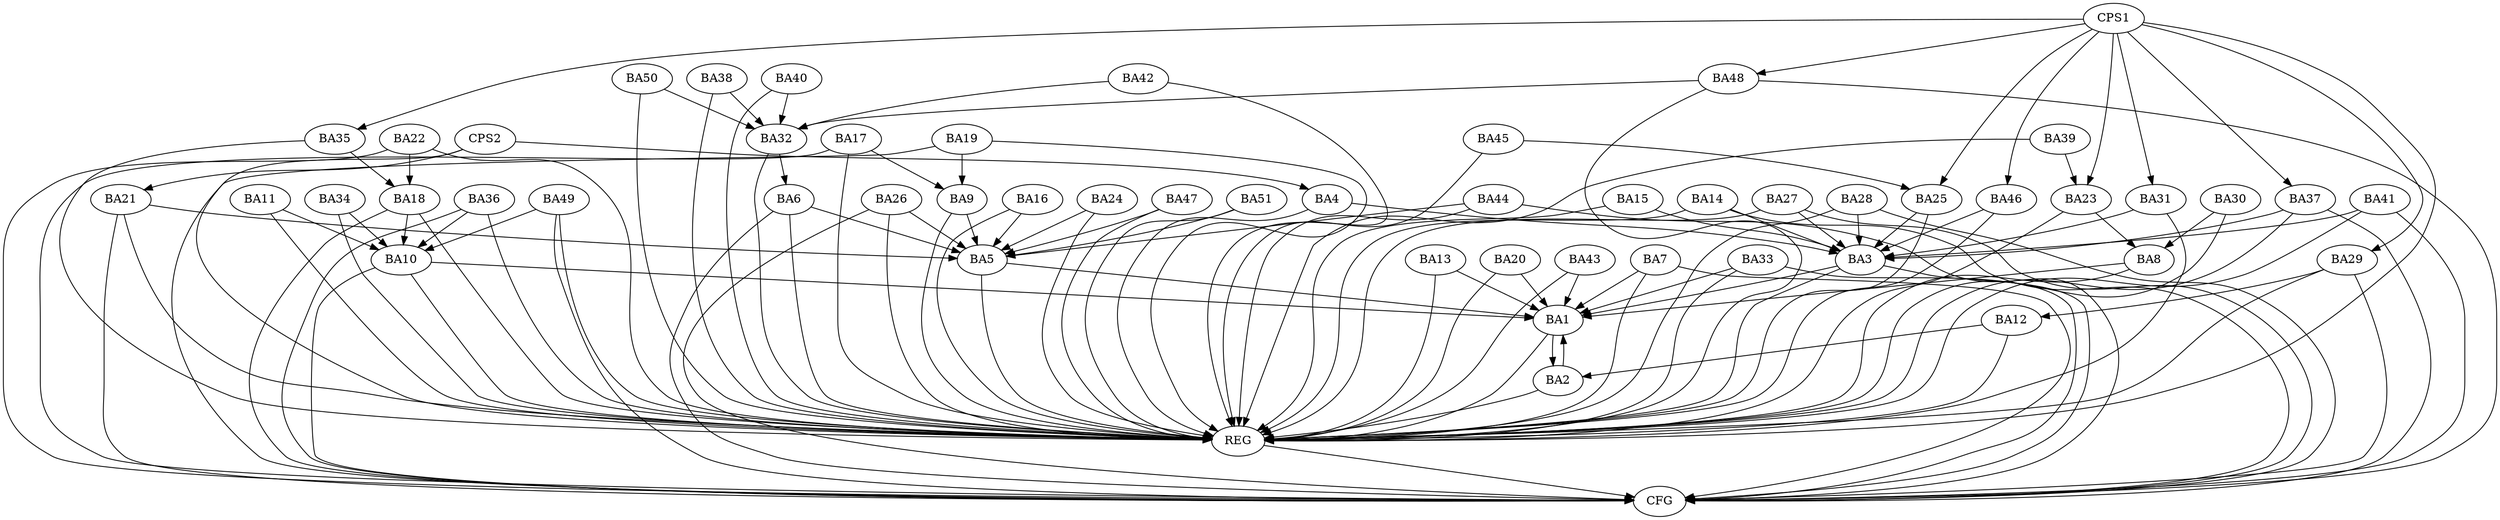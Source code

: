 strict digraph G {
  BA1 [ label="BA1" ];
  BA2 [ label="BA2" ];
  BA3 [ label="BA3" ];
  BA4 [ label="BA4" ];
  BA5 [ label="BA5" ];
  BA6 [ label="BA6" ];
  BA7 [ label="BA7" ];
  BA8 [ label="BA8" ];
  BA9 [ label="BA9" ];
  BA10 [ label="BA10" ];
  BA11 [ label="BA11" ];
  BA12 [ label="BA12" ];
  BA13 [ label="BA13" ];
  BA14 [ label="BA14" ];
  BA15 [ label="BA15" ];
  BA16 [ label="BA16" ];
  BA17 [ label="BA17" ];
  BA18 [ label="BA18" ];
  BA19 [ label="BA19" ];
  BA20 [ label="BA20" ];
  BA21 [ label="BA21" ];
  BA22 [ label="BA22" ];
  BA23 [ label="BA23" ];
  BA24 [ label="BA24" ];
  BA25 [ label="BA25" ];
  BA26 [ label="BA26" ];
  BA27 [ label="BA27" ];
  BA28 [ label="BA28" ];
  BA29 [ label="BA29" ];
  BA30 [ label="BA30" ];
  BA31 [ label="BA31" ];
  BA32 [ label="BA32" ];
  BA33 [ label="BA33" ];
  BA34 [ label="BA34" ];
  BA35 [ label="BA35" ];
  BA36 [ label="BA36" ];
  BA37 [ label="BA37" ];
  BA38 [ label="BA38" ];
  BA39 [ label="BA39" ];
  BA40 [ label="BA40" ];
  BA41 [ label="BA41" ];
  BA42 [ label="BA42" ];
  BA43 [ label="BA43" ];
  BA44 [ label="BA44" ];
  BA45 [ label="BA45" ];
  BA46 [ label="BA46" ];
  BA47 [ label="BA47" ];
  BA48 [ label="BA48" ];
  BA49 [ label="BA49" ];
  BA50 [ label="BA50" ];
  BA51 [ label="BA51" ];
  CPS1 [ label="CPS1" ];
  CPS2 [ label="CPS2" ];
  REG [ label="REG" ];
  CFG [ label="CFG" ];
  BA1 -> BA2;
  BA2 -> BA1;
  BA3 -> BA1;
  BA4 -> BA3;
  BA5 -> BA1;
  BA6 -> BA5;
  BA7 -> BA1;
  BA8 -> BA1;
  BA9 -> BA5;
  BA10 -> BA1;
  BA11 -> BA10;
  BA12 -> BA2;
  BA13 -> BA1;
  BA14 -> BA3;
  BA15 -> BA3;
  BA16 -> BA5;
  BA17 -> BA9;
  BA18 -> BA10;
  BA19 -> BA9;
  BA20 -> BA1;
  BA21 -> BA5;
  BA22 -> BA18;
  BA23 -> BA8;
  BA24 -> BA5;
  BA25 -> BA3;
  BA26 -> BA5;
  BA27 -> BA3;
  BA28 -> BA3;
  BA29 -> BA12;
  BA30 -> BA8;
  BA31 -> BA3;
  BA32 -> BA6;
  BA33 -> BA1;
  BA34 -> BA10;
  BA35 -> BA18;
  BA36 -> BA10;
  BA37 -> BA3;
  BA38 -> BA32;
  BA39 -> BA23;
  BA40 -> BA32;
  BA41 -> BA3;
  BA42 -> BA32;
  BA43 -> BA1;
  BA44 -> BA5;
  BA45 -> BA25;
  BA46 -> BA3;
  BA47 -> BA5;
  BA48 -> BA32;
  BA49 -> BA10;
  BA50 -> BA32;
  BA51 -> BA5;
  CPS1 -> BA23;
  CPS1 -> BA25;
  CPS1 -> BA37;
  CPS1 -> BA29;
  CPS1 -> BA48;
  CPS1 -> BA35;
  CPS1 -> BA46;
  CPS1 -> BA31;
  CPS2 -> BA4;
  CPS2 -> BA21;
  BA1 -> REG;
  BA2 -> REG;
  BA3 -> REG;
  BA4 -> REG;
  BA5 -> REG;
  BA6 -> REG;
  BA7 -> REG;
  BA8 -> REG;
  BA9 -> REG;
  BA10 -> REG;
  BA11 -> REG;
  BA12 -> REG;
  BA13 -> REG;
  BA14 -> REG;
  BA15 -> REG;
  BA16 -> REG;
  BA17 -> REG;
  BA18 -> REG;
  BA19 -> REG;
  BA20 -> REG;
  BA21 -> REG;
  BA22 -> REG;
  BA23 -> REG;
  BA24 -> REG;
  BA25 -> REG;
  BA26 -> REG;
  BA27 -> REG;
  BA28 -> REG;
  BA29 -> REG;
  BA30 -> REG;
  BA31 -> REG;
  BA32 -> REG;
  BA33 -> REG;
  BA34 -> REG;
  BA35 -> REG;
  BA36 -> REG;
  BA37 -> REG;
  BA38 -> REG;
  BA39 -> REG;
  BA40 -> REG;
  BA41 -> REG;
  BA42 -> REG;
  BA43 -> REG;
  BA44 -> REG;
  BA45 -> REG;
  BA46 -> REG;
  BA47 -> REG;
  BA48 -> REG;
  BA49 -> REG;
  BA50 -> REG;
  BA51 -> REG;
  CPS1 -> REG;
  CPS2 -> REG;
  BA26 -> CFG;
  BA28 -> CFG;
  BA48 -> CFG;
  BA44 -> CFG;
  BA41 -> CFG;
  BA6 -> CFG;
  BA18 -> CFG;
  BA29 -> CFG;
  BA17 -> CFG;
  BA27 -> CFG;
  BA37 -> CFG;
  BA21 -> CFG;
  BA3 -> CFG;
  BA33 -> CFG;
  BA36 -> CFG;
  BA49 -> CFG;
  BA7 -> CFG;
  BA19 -> CFG;
  BA22 -> CFG;
  BA10 -> CFG;
  BA14 -> CFG;
  REG -> CFG;
}
